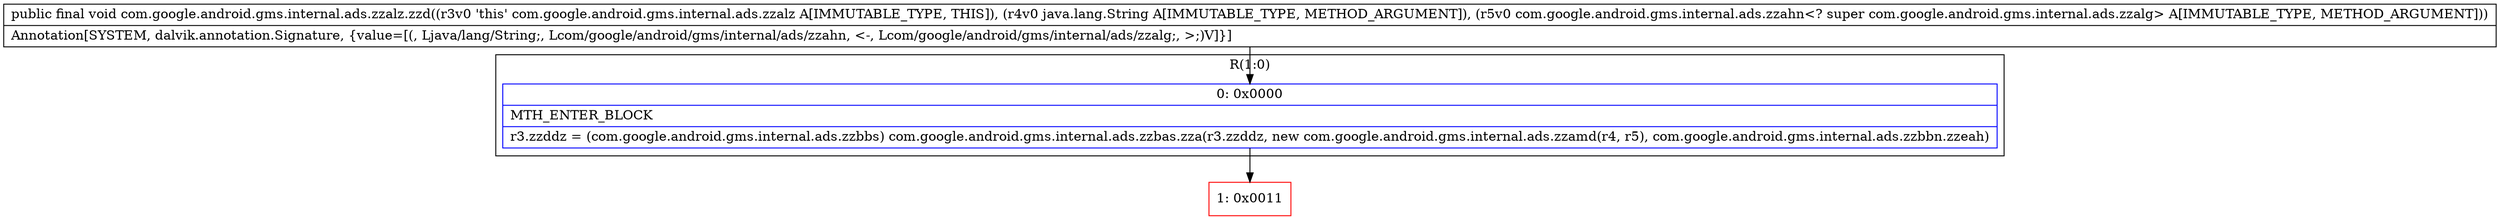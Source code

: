 digraph "CFG forcom.google.android.gms.internal.ads.zzalz.zzd(Ljava\/lang\/String;Lcom\/google\/android\/gms\/internal\/ads\/zzahn;)V" {
subgraph cluster_Region_623841348 {
label = "R(1:0)";
node [shape=record,color=blue];
Node_0 [shape=record,label="{0\:\ 0x0000|MTH_ENTER_BLOCK\l|r3.zzddz = (com.google.android.gms.internal.ads.zzbbs) com.google.android.gms.internal.ads.zzbas.zza(r3.zzddz, new com.google.android.gms.internal.ads.zzamd(r4, r5), com.google.android.gms.internal.ads.zzbbn.zzeah)\l}"];
}
Node_1 [shape=record,color=red,label="{1\:\ 0x0011}"];
MethodNode[shape=record,label="{public final void com.google.android.gms.internal.ads.zzalz.zzd((r3v0 'this' com.google.android.gms.internal.ads.zzalz A[IMMUTABLE_TYPE, THIS]), (r4v0 java.lang.String A[IMMUTABLE_TYPE, METHOD_ARGUMENT]), (r5v0 com.google.android.gms.internal.ads.zzahn\<? super com.google.android.gms.internal.ads.zzalg\> A[IMMUTABLE_TYPE, METHOD_ARGUMENT]))  | Annotation[SYSTEM, dalvik.annotation.Signature, \{value=[(, Ljava\/lang\/String;, Lcom\/google\/android\/gms\/internal\/ads\/zzahn, \<\-, Lcom\/google\/android\/gms\/internal\/ads\/zzalg;, \>;)V]\}]\l}"];
MethodNode -> Node_0;
Node_0 -> Node_1;
}

